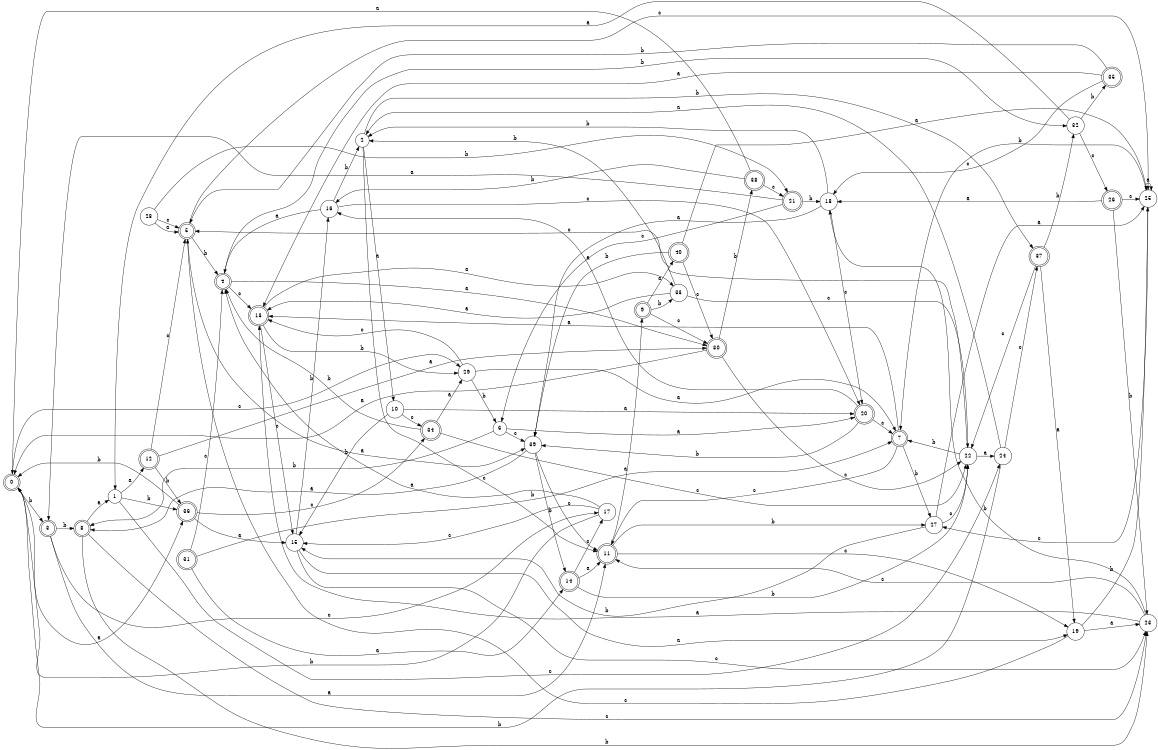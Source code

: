 digraph n33_4 {
__start0 [label="" shape="none"];

rankdir=LR;
size="8,5";

s0 [style="rounded,filled", color="black", fillcolor="white" shape="doublecircle", label="0"];
s1 [style="filled", color="black", fillcolor="white" shape="circle", label="1"];
s2 [style="filled", color="black", fillcolor="white" shape="circle", label="2"];
s3 [style="rounded,filled", color="black", fillcolor="white" shape="doublecircle", label="3"];
s4 [style="rounded,filled", color="black", fillcolor="white" shape="doublecircle", label="4"];
s5 [style="rounded,filled", color="black", fillcolor="white" shape="doublecircle", label="5"];
s6 [style="filled", color="black", fillcolor="white" shape="circle", label="6"];
s7 [style="rounded,filled", color="black", fillcolor="white" shape="doublecircle", label="7"];
s8 [style="rounded,filled", color="black", fillcolor="white" shape="doublecircle", label="8"];
s9 [style="rounded,filled", color="black", fillcolor="white" shape="doublecircle", label="9"];
s10 [style="filled", color="black", fillcolor="white" shape="circle", label="10"];
s11 [style="rounded,filled", color="black", fillcolor="white" shape="doublecircle", label="11"];
s12 [style="rounded,filled", color="black", fillcolor="white" shape="doublecircle", label="12"];
s13 [style="rounded,filled", color="black", fillcolor="white" shape="doublecircle", label="13"];
s14 [style="rounded,filled", color="black", fillcolor="white" shape="doublecircle", label="14"];
s15 [style="filled", color="black", fillcolor="white" shape="circle", label="15"];
s16 [style="filled", color="black", fillcolor="white" shape="circle", label="16"];
s17 [style="filled", color="black", fillcolor="white" shape="circle", label="17"];
s18 [style="filled", color="black", fillcolor="white" shape="circle", label="18"];
s19 [style="filled", color="black", fillcolor="white" shape="circle", label="19"];
s20 [style="rounded,filled", color="black", fillcolor="white" shape="doublecircle", label="20"];
s21 [style="rounded,filled", color="black", fillcolor="white" shape="doublecircle", label="21"];
s22 [style="filled", color="black", fillcolor="white" shape="circle", label="22"];
s23 [style="filled", color="black", fillcolor="white" shape="circle", label="23"];
s24 [style="filled", color="black", fillcolor="white" shape="circle", label="24"];
s25 [style="filled", color="black", fillcolor="white" shape="circle", label="25"];
s26 [style="rounded,filled", color="black", fillcolor="white" shape="doublecircle", label="26"];
s27 [style="filled", color="black", fillcolor="white" shape="circle", label="27"];
s28 [style="filled", color="black", fillcolor="white" shape="circle", label="28"];
s29 [style="filled", color="black", fillcolor="white" shape="circle", label="29"];
s30 [style="rounded,filled", color="black", fillcolor="white" shape="doublecircle", label="30"];
s31 [style="rounded,filled", color="black", fillcolor="white" shape="doublecircle", label="31"];
s32 [style="filled", color="black", fillcolor="white" shape="circle", label="32"];
s33 [style="filled", color="black", fillcolor="white" shape="circle", label="33"];
s34 [style="rounded,filled", color="black", fillcolor="white" shape="doublecircle", label="34"];
s35 [style="rounded,filled", color="black", fillcolor="white" shape="doublecircle", label="35"];
s36 [style="rounded,filled", color="black", fillcolor="white" shape="doublecircle", label="36"];
s37 [style="rounded,filled", color="black", fillcolor="white" shape="doublecircle", label="37"];
s38 [style="rounded,filled", color="black", fillcolor="white" shape="doublecircle", label="38"];
s39 [style="filled", color="black", fillcolor="white" shape="circle", label="39"];
s40 [style="rounded,filled", color="black", fillcolor="white" shape="doublecircle", label="40"];
s0 -> s36 [label="a"];
s0 -> s3 [label="b"];
s0 -> s29 [label="c"];
s1 -> s12 [label="a"];
s1 -> s36 [label="b"];
s1 -> s24 [label="c"];
s2 -> s10 [label="a"];
s2 -> s37 [label="b"];
s2 -> s11 [label="c"];
s3 -> s11 [label="a"];
s3 -> s8 [label="b"];
s3 -> s17 [label="c"];
s4 -> s30 [label="a"];
s4 -> s32 [label="b"];
s4 -> s13 [label="c"];
s5 -> s39 [label="a"];
s5 -> s4 [label="b"];
s5 -> s25 [label="c"];
s6 -> s20 [label="a"];
s6 -> s8 [label="b"];
s6 -> s39 [label="c"];
s7 -> s13 [label="a"];
s7 -> s27 [label="b"];
s7 -> s11 [label="c"];
s8 -> s1 [label="a"];
s8 -> s23 [label="b"];
s8 -> s23 [label="c"];
s9 -> s40 [label="a"];
s9 -> s33 [label="b"];
s9 -> s30 [label="c"];
s10 -> s20 [label="a"];
s10 -> s15 [label="b"];
s10 -> s34 [label="c"];
s11 -> s9 [label="a"];
s11 -> s27 [label="b"];
s11 -> s19 [label="c"];
s12 -> s30 [label="a"];
s12 -> s36 [label="b"];
s12 -> s5 [label="c"];
s13 -> s33 [label="a"];
s13 -> s29 [label="b"];
s13 -> s15 [label="c"];
s14 -> s11 [label="a"];
s14 -> s22 [label="b"];
s14 -> s17 [label="c"];
s15 -> s19 [label="a"];
s15 -> s16 [label="b"];
s15 -> s23 [label="c"];
s16 -> s4 [label="a"];
s16 -> s2 [label="b"];
s16 -> s20 [label="c"];
s17 -> s4 [label="a"];
s17 -> s0 [label="b"];
s17 -> s15 [label="c"];
s18 -> s39 [label="a"];
s18 -> s2 [label="b"];
s18 -> s20 [label="c"];
s19 -> s23 [label="a"];
s19 -> s25 [label="b"];
s19 -> s5 [label="c"];
s20 -> s16 [label="a"];
s20 -> s39 [label="b"];
s20 -> s7 [label="c"];
s21 -> s3 [label="a"];
s21 -> s18 [label="b"];
s21 -> s6 [label="c"];
s22 -> s24 [label="a"];
s22 -> s7 [label="b"];
s22 -> s5 [label="c"];
s23 -> s13 [label="a"];
s23 -> s18 [label="b"];
s23 -> s11 [label="c"];
s24 -> s2 [label="a"];
s24 -> s0 [label="b"];
s24 -> s37 [label="c"];
s25 -> s25 [label="a"];
s25 -> s7 [label="b"];
s25 -> s27 [label="c"];
s26 -> s18 [label="a"];
s26 -> s23 [label="b"];
s26 -> s25 [label="c"];
s27 -> s25 [label="a"];
s27 -> s15 [label="b"];
s27 -> s22 [label="c"];
s28 -> s5 [label="a"];
s28 -> s21 [label="b"];
s28 -> s5 [label="c"];
s29 -> s7 [label="a"];
s29 -> s6 [label="b"];
s29 -> s13 [label="c"];
s30 -> s0 [label="a"];
s30 -> s38 [label="b"];
s30 -> s22 [label="c"];
s31 -> s14 [label="a"];
s31 -> s7 [label="b"];
s31 -> s4 [label="c"];
s32 -> s1 [label="a"];
s32 -> s35 [label="b"];
s32 -> s26 [label="c"];
s33 -> s13 [label="a"];
s33 -> s2 [label="b"];
s33 -> s22 [label="c"];
s34 -> s29 [label="a"];
s34 -> s4 [label="b"];
s34 -> s22 [label="c"];
s35 -> s13 [label="a"];
s35 -> s5 [label="b"];
s35 -> s18 [label="c"];
s36 -> s15 [label="a"];
s36 -> s0 [label="b"];
s36 -> s34 [label="c"];
s37 -> s19 [label="a"];
s37 -> s32 [label="b"];
s37 -> s22 [label="c"];
s38 -> s0 [label="a"];
s38 -> s16 [label="b"];
s38 -> s21 [label="c"];
s39 -> s8 [label="a"];
s39 -> s14 [label="b"];
s39 -> s11 [label="c"];
s40 -> s25 [label="a"];
s40 -> s39 [label="b"];
s40 -> s30 [label="c"];

}
